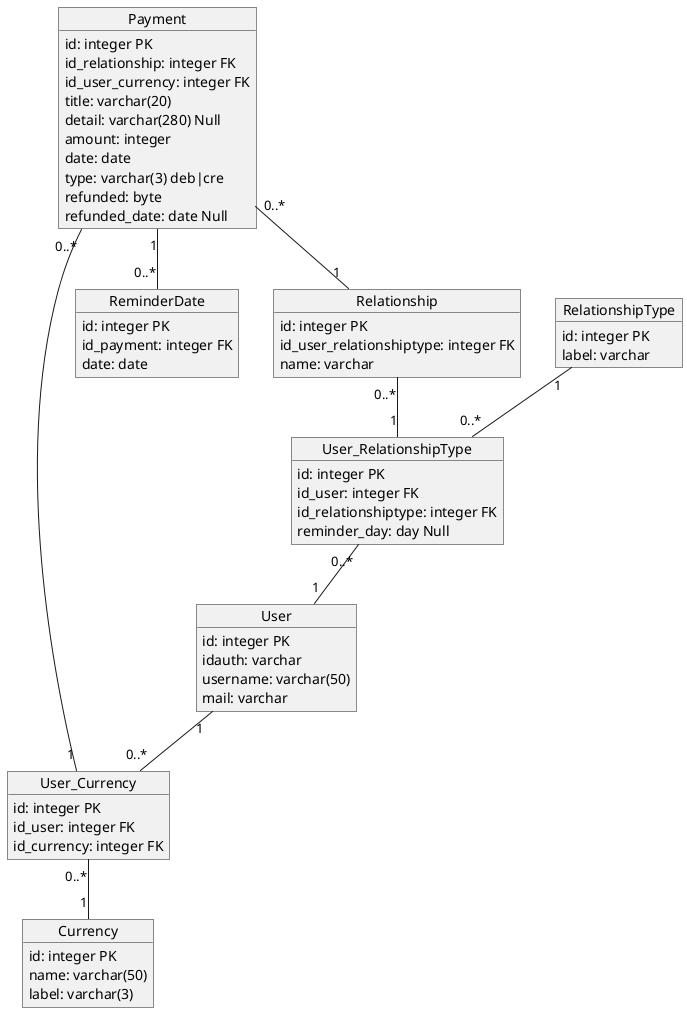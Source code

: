 @startuml class
object User {
  id: integer PK
  idauth: varchar
  username: varchar(50)
  mail: varchar
}

object Relationship {
  id: integer PK
  id_user_relationshiptype: integer FK
  name: varchar
}

object RelationshipType {
  id: integer PK
  label: varchar
}

object User_RelationshipType {
  id: integer PK
  id_user: integer FK
  id_relationshiptype: integer FK
  reminder_day: day Null
}

object Currency {
  id: integer PK
  name: varchar(50)
  label: varchar(3)
}

object User_Currency {
  id: integer PK
  id_user: integer FK
  id_currency: integer FK
}

object Payment {
  id: integer PK
  id_relationship: integer FK
  id_user_currency: integer FK
  title: varchar(20)
  detail: varchar(280) Null
  amount: integer
  date: date
  type: varchar(3) deb|cre
  refunded: byte
  refunded_date: date Null
}

object ReminderDate {
  id: integer PK
  id_payment: integer FK
  date: date
}

Relationship "0..*" -- "1" User_RelationshipType
RelationshipType "1" -- "0..*" User_RelationshipType
User_RelationshipType "0..*" -- "1" User
User_Currency "0..*" -- "1" Currency
User "1" -- "0..*" User_Currency
Payment "0..*" -- "1" Relationship
Payment "0..*" -- "1" User_Currency
Payment "1" -- "0..*" ReminderDate
@enduml